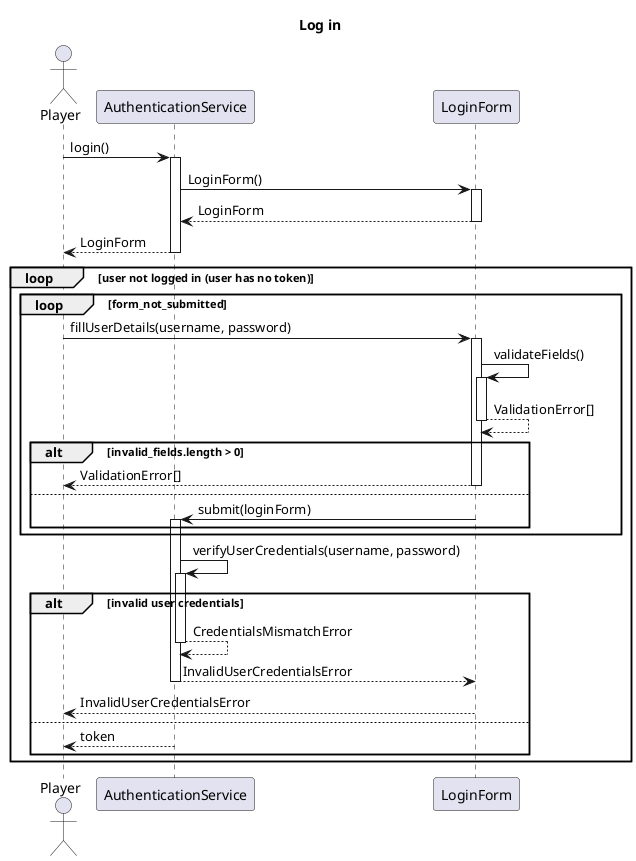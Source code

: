@startuml

title Log in

autoactivate on

actor Player

Player -> AuthenticationService : login()
AuthenticationService -> LoginForm : LoginForm()
return LoginForm
return LoginForm

loop user not logged in (user has no token)
    loop form_not_submitted
        Player -> LoginForm: fillUserDetails(username, password)
        LoginForm -> LoginForm : validateFields()
        return ValidationError[]

        alt invalid_fields.length > 0
            return ValidationError[]
        else
            LoginForm -> AuthenticationService : submit(loginForm)
        end
    end

    AuthenticationService -> AuthenticationService : verifyUserCredentials(username, password)
    alt invalid user credentials
        return CredentialsMismatchError
        return InvalidUserCredentialsError
        LoginForm --> Player : InvalidUserCredentialsError
    else
        AuthenticationService --> Player : token
    end
end

@enduml

